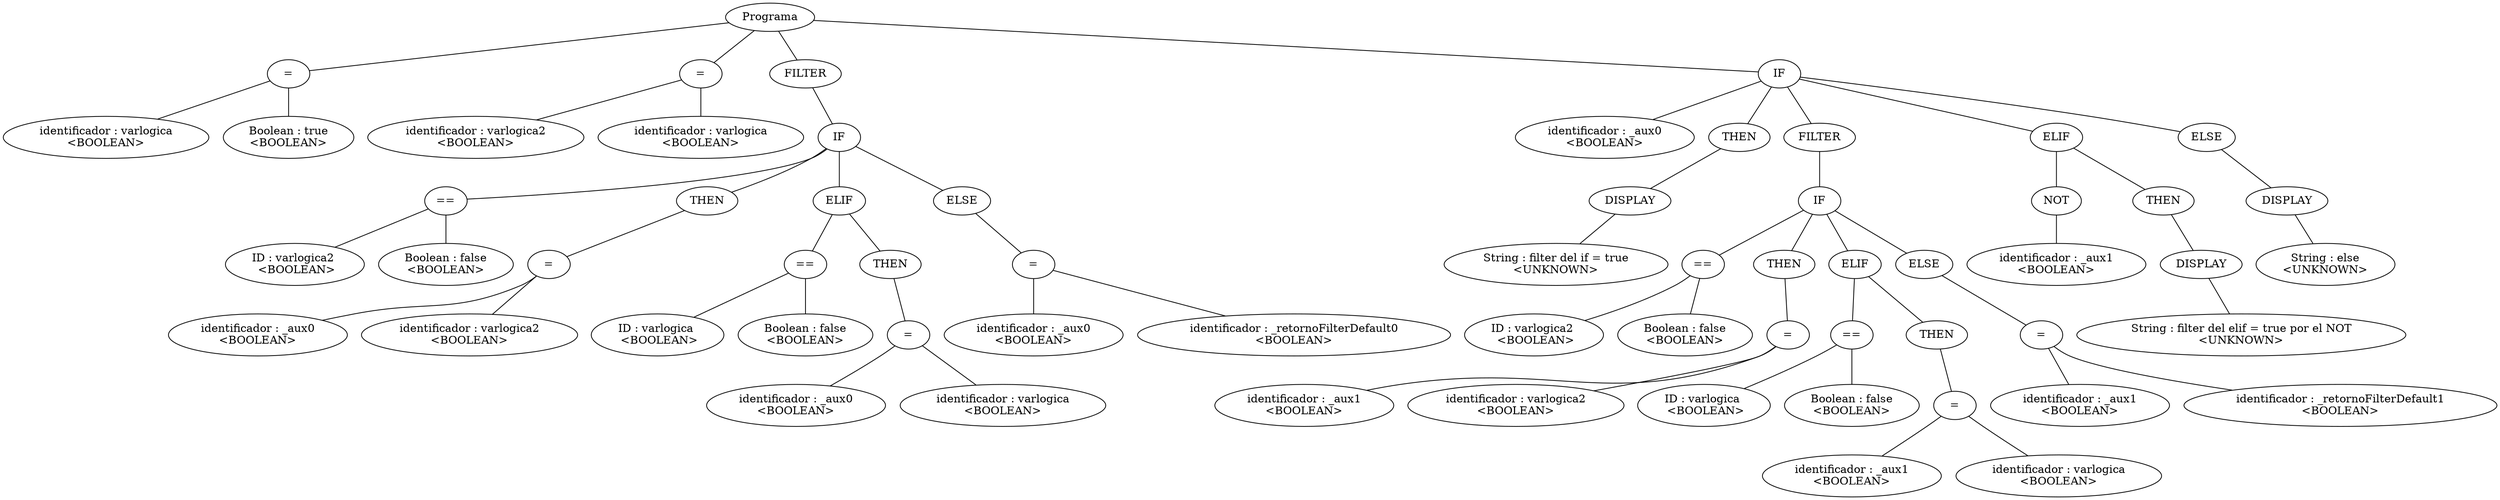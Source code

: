 graph G {nodo_1037362977[label="Programa"]
nodo_734240725[label="="]
nodo_1037362977--nodo_734240725
nodo_1500900710[label="identificador : varlogica\n<BOOLEAN>"]
nodo_734240725--nodo_1500900710
nodo_307416038[label="Boolean : true\n<BOOLEAN>"]
nodo_734240725--nodo_307416038
nodo_136694626[label="="]
nodo_1037362977--nodo_136694626
nodo_1060098180[label="identificador : varlogica2\n<BOOLEAN>"]
nodo_136694626--nodo_1060098180
nodo_1229391066[label="identificador : varlogica\n<BOOLEAN>"]
nodo_136694626--nodo_1229391066
nodo_1796622319[label="FILTER"]
nodo_1037362977--nodo_1796622319
nodo_712770041[label="IF"]
nodo_1796622319--nodo_712770041
nodo_1542238648[label="=="]
nodo_712770041--nodo_1542238648
nodo_1632086201[label="ID : varlogica2 
 <BOOLEAN>"]
nodo_1542238648--nodo_1632086201
nodo_943170113[label="Boolean : false\n<BOOLEAN>"]
nodo_1542238648--nodo_943170113
nodo_1921912695[label="="]
nodo_892118708--nodo_1921912695
nodo_1280381423[label="identificador : _aux0\n<BOOLEAN>"]
nodo_1921912695--nodo_1280381423
nodo_277834428[label="identificador : varlogica2\n<BOOLEAN>"]
nodo_1921912695--nodo_277834428
nodo_712770041--nodo_892118708
nodo_892118708[label="THEN"]
nodo_363849542[label="ELIF"]
nodo_712770041--nodo_363849542
nodo_391685939[label="=="]
nodo_363849542--nodo_391685939
nodo_1405227614[label="ID : varlogica 
 <BOOLEAN>"]
nodo_391685939--nodo_1405227614
nodo_947079184[label="Boolean : false\n<BOOLEAN>"]
nodo_391685939--nodo_947079184
nodo_363849542--nodo_972294741
nodo_972294741[label="THEN"]
nodo_1384910223[label="="]
nodo_972294741--nodo_1384910223
nodo_4151762[label="identificador : _aux0\n<BOOLEAN>"]
nodo_1384910223--nodo_4151762
nodo_1127021417[label="identificador : varlogica\n<BOOLEAN>"]
nodo_1384910223--nodo_1127021417
nodo_712770041--nodo_107168135
nodo_107168135[label="ELSE"]
nodo_1639782612[label="="]
nodo_107168135--nodo_1639782612
nodo_1399816473[label="identificador : _aux0\n<BOOLEAN>"]
nodo_1639782612--nodo_1399816473
nodo_702853999[label="identificador : _retornoFilterDefault0\n<BOOLEAN>"]
nodo_1639782612--nodo_702853999
nodo_1305406447[label="IF"]
nodo_1037362977--nodo_1305406447
nodo_206767017[label="identificador : _aux0\n<BOOLEAN>"]
nodo_1305406447--nodo_206767017
nodo_71639123[label="DISPLAY"]
nodo_311758431--nodo_71639123
nodo_722275979[label="String : filter del if = true\n<UNKNOWN>"]
nodo_71639123--nodo_722275979
nodo_1305406447--nodo_311758431
nodo_311758431[label="THEN"]
nodo_359604882[label="FILTER"]
nodo_1305406447--nodo_359604882
nodo_939909076[label="IF"]
nodo_359604882--nodo_939909076
nodo_2067789577[label="=="]
nodo_939909076--nodo_2067789577
nodo_694793199[label="ID : varlogica2 
 <BOOLEAN>"]
nodo_2067789577--nodo_694793199
nodo_1165914082[label="Boolean : false\n<BOOLEAN>"]
nodo_2067789577--nodo_1165914082
nodo_1402205158[label="="]
nodo_621680220--nodo_1402205158
nodo_1469108514[label="identificador : _aux1\n<BOOLEAN>"]
nodo_1402205158--nodo_1469108514
nodo_864216820[label="identificador : varlogica2\n<BOOLEAN>"]
nodo_1402205158--nodo_864216820
nodo_939909076--nodo_621680220
nodo_621680220[label="THEN"]
nodo_95784473[label="ELIF"]
nodo_939909076--nodo_95784473
nodo_1240813962[label="=="]
nodo_95784473--nodo_1240813962
nodo_406687831[label="ID : varlogica 
 <BOOLEAN>"]
nodo_1240813962--nodo_406687831
nodo_1009541346[label="Boolean : false\n<BOOLEAN>"]
nodo_1240813962--nodo_1009541346
nodo_95784473--nodo_190692033
nodo_190692033[label="THEN"]
nodo_364966968[label="="]
nodo_190692033--nodo_364966968
nodo_1994038795[label="identificador : _aux1\n<BOOLEAN>"]
nodo_364966968--nodo_1994038795
nodo_43063215[label="identificador : varlogica\n<BOOLEAN>"]
nodo_364966968--nodo_43063215
nodo_939909076--nodo_410844615
nodo_410844615[label="ELSE"]
nodo_1566919791[label="="]
nodo_410844615--nodo_1566919791
nodo_1335231183[label="identificador : _aux1\n<BOOLEAN>"]
nodo_1566919791--nodo_1335231183
nodo_1839130608[label="identificador : _retornoFilterDefault1\n<BOOLEAN>"]
nodo_1566919791--nodo_1839130608
nodo_662617934[label="ELIF"]
nodo_1305406447--nodo_662617934
nodo_324190516[label="NOT"]
nodo_662617934--nodo_324190516
nodo_1800516208[label="identificador : _aux1\n<BOOLEAN>"]
nodo_324190516--nodo_1800516208
nodo_662617934--nodo_160408837
nodo_160408837[label="THEN"]
nodo_1874231187[label="DISPLAY"]
nodo_160408837--nodo_1874231187
nodo_1972217074[label="String : filter del elif = true por el NOT\n<UNKNOWN>"]
nodo_1874231187--nodo_1972217074
nodo_1305406447--nodo_402344169
nodo_402344169[label="ELSE"]
nodo_1473998705[label="DISPLAY"]
nodo_402344169--nodo_1473998705
nodo_192408266[label="String : else\n<UNKNOWN>"]
nodo_1473998705--nodo_192408266
}
